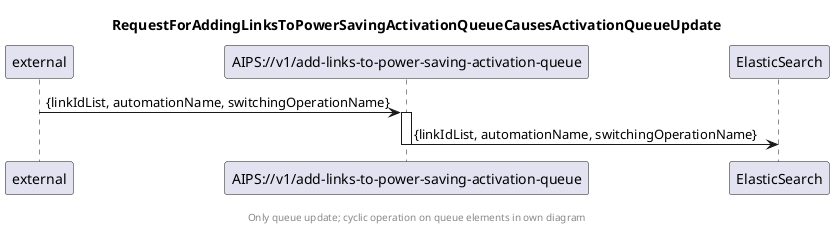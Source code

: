 @startuml 400_addLinksToPowerSavingActivationQueue
skinparam responseMessageBelowArrow true

title
RequestForAddingLinksToPowerSavingActivationQueueCausesActivationQueueUpdate
end title

participant "external" as requestor
participant "AIPS://v1/add-links-to-power-saving-activation-queue" as addLinks
participant "ElasticSearch" as es

requestor -> addLinks: {linkIdList, automationName, switchingOperationName}
activate addLinks

addLinks -> es:  {linkIdList, automationName, switchingOperationName}

deactivate addLinks


footer

  Only queue update; cyclic operation on queue elements in own diagram
end footer


@enduml